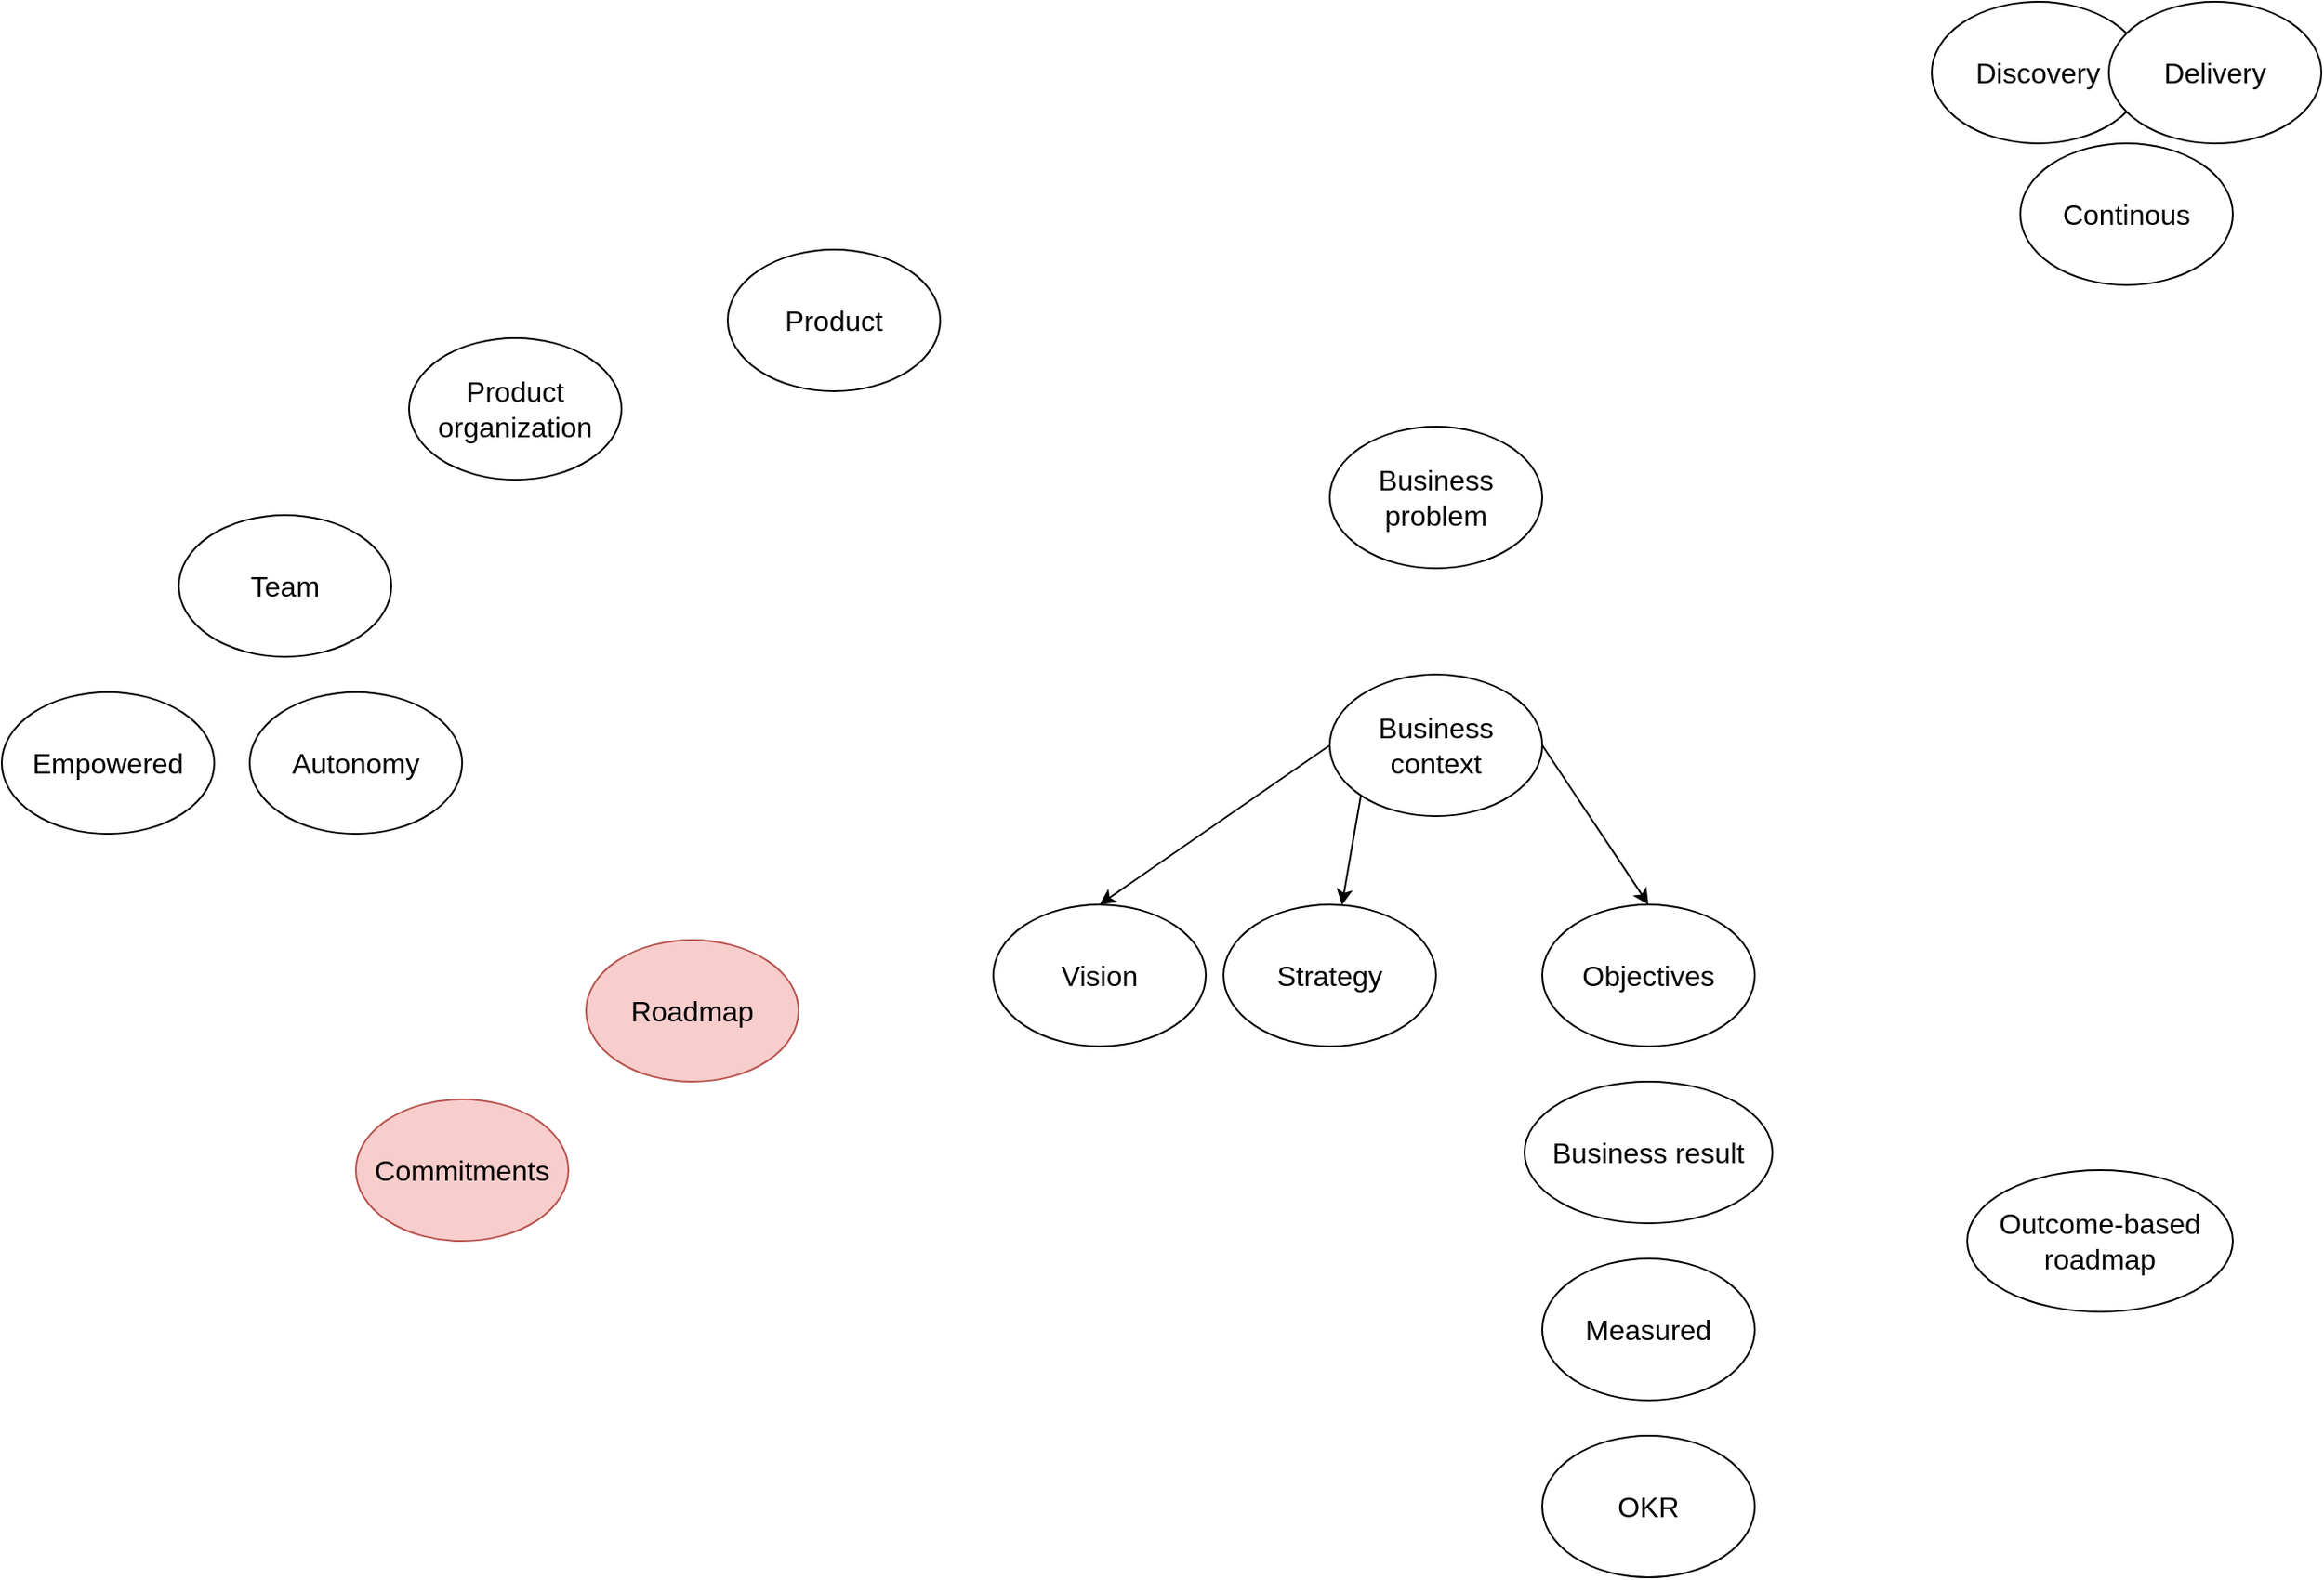 <mxfile version="12.4.7" type="github">
  <diagram id="jnQUaKEMtfjyKbJyfA8F" name="Page-1">
    <mxGraphModel dx="1896" dy="1159" grid="1" gridSize="10" guides="1" tooltips="1" connect="1" arrows="1" fold="1" page="1" pageScale="1" pageWidth="3300" pageHeight="2339" math="0" shadow="0">
      <root>
        <mxCell id="0"/>
        <mxCell id="1" parent="0"/>
        <mxCell id="eA2Bc0m0vbRMlsxlkseu-1" value="&lt;font style=&quot;font-size: 16px&quot;&gt;Product&lt;/font&gt;" style="ellipse;whiteSpace=wrap;html=1;" parent="1" vertex="1">
          <mxGeometry x="1850" y="940" width="120" height="80" as="geometry"/>
        </mxCell>
        <mxCell id="eA2Bc0m0vbRMlsxlkseu-2" value="&lt;font style=&quot;font-size: 16px&quot;&gt;Team&lt;/font&gt;" style="ellipse;whiteSpace=wrap;html=1;" parent="1" vertex="1">
          <mxGeometry x="1540" y="1090" width="120" height="80" as="geometry"/>
        </mxCell>
        <mxCell id="eA2Bc0m0vbRMlsxlkseu-3" value="&lt;font style=&quot;font-size: 16px&quot;&gt;Discovery&lt;/font&gt;" style="ellipse;whiteSpace=wrap;html=1;" parent="1" vertex="1">
          <mxGeometry x="2530" y="800" width="120" height="80" as="geometry"/>
        </mxCell>
        <mxCell id="eA2Bc0m0vbRMlsxlkseu-4" value="&lt;font style=&quot;font-size: 16px&quot;&gt;Delivery&lt;/font&gt;" style="ellipse;whiteSpace=wrap;html=1;" parent="1" vertex="1">
          <mxGeometry x="2630" y="800" width="120" height="80" as="geometry"/>
        </mxCell>
        <mxCell id="eA2Bc0m0vbRMlsxlkseu-5" value="&lt;font style=&quot;font-size: 16px&quot;&gt;Vision&lt;br&gt;&lt;/font&gt;" style="ellipse;whiteSpace=wrap;html=1;" parent="1" vertex="1">
          <mxGeometry x="2000" y="1310" width="120" height="80" as="geometry"/>
        </mxCell>
        <mxCell id="eA2Bc0m0vbRMlsxlkseu-6" value="&lt;font style=&quot;font-size: 16px&quot;&gt;Strategy&lt;br&gt;&lt;/font&gt;" style="ellipse;whiteSpace=wrap;html=1;" parent="1" vertex="1">
          <mxGeometry x="2130" y="1310" width="120" height="80" as="geometry"/>
        </mxCell>
        <mxCell id="L22eh80JxhvPlCMIQLNT-1" value="&lt;font style=&quot;font-size: 16px&quot;&gt;Product organization&lt;/font&gt;" style="ellipse;whiteSpace=wrap;html=1;" vertex="1" parent="1">
          <mxGeometry x="1670" y="990" width="120" height="80" as="geometry"/>
        </mxCell>
        <mxCell id="L22eh80JxhvPlCMIQLNT-2" value="&lt;font style=&quot;font-size: 16px&quot;&gt;Business context&lt;br&gt;&lt;/font&gt;" style="ellipse;whiteSpace=wrap;html=1;" vertex="1" parent="1">
          <mxGeometry x="2190" y="1180" width="120" height="80" as="geometry"/>
        </mxCell>
        <mxCell id="L22eh80JxhvPlCMIQLNT-3" value="&lt;font style=&quot;font-size: 16px&quot;&gt;Objectives&lt;br&gt;&lt;/font&gt;" style="ellipse;whiteSpace=wrap;html=1;" vertex="1" parent="1">
          <mxGeometry x="2310" y="1310" width="120" height="80" as="geometry"/>
        </mxCell>
        <mxCell id="L22eh80JxhvPlCMIQLNT-4" value="" style="endArrow=classic;html=1;exitX=0;exitY=0.5;exitDx=0;exitDy=0;entryX=0.5;entryY=0;entryDx=0;entryDy=0;" edge="1" parent="1" source="L22eh80JxhvPlCMIQLNT-2" target="eA2Bc0m0vbRMlsxlkseu-5">
          <mxGeometry width="50" height="50" relative="1" as="geometry">
            <mxPoint x="1770" y="1480" as="sourcePoint"/>
            <mxPoint x="1820" y="1430" as="targetPoint"/>
          </mxGeometry>
        </mxCell>
        <mxCell id="L22eh80JxhvPlCMIQLNT-5" value="" style="endArrow=classic;html=1;exitX=0;exitY=1;exitDx=0;exitDy=0;" edge="1" parent="1" source="L22eh80JxhvPlCMIQLNT-2" target="eA2Bc0m0vbRMlsxlkseu-6">
          <mxGeometry width="50" height="50" relative="1" as="geometry">
            <mxPoint x="2200" y="1230" as="sourcePoint"/>
            <mxPoint x="2070" y="1320" as="targetPoint"/>
          </mxGeometry>
        </mxCell>
        <mxCell id="L22eh80JxhvPlCMIQLNT-6" value="" style="endArrow=classic;html=1;entryX=0.5;entryY=0;entryDx=0;entryDy=0;exitX=1;exitY=0.5;exitDx=0;exitDy=0;" edge="1" parent="1" source="L22eh80JxhvPlCMIQLNT-2" target="L22eh80JxhvPlCMIQLNT-3">
          <mxGeometry width="50" height="50" relative="1" as="geometry">
            <mxPoint x="2050" y="1640" as="sourcePoint"/>
            <mxPoint x="2100" y="1590" as="targetPoint"/>
          </mxGeometry>
        </mxCell>
        <mxCell id="L22eh80JxhvPlCMIQLNT-7" value="&lt;span style=&quot;font-size: 16px&quot;&gt;Business problem&lt;/span&gt;" style="ellipse;whiteSpace=wrap;html=1;" vertex="1" parent="1">
          <mxGeometry x="2190" y="1040" width="120" height="80" as="geometry"/>
        </mxCell>
        <mxCell id="L22eh80JxhvPlCMIQLNT-8" value="&lt;font style=&quot;font-size: 16px&quot;&gt;OKR&lt;br&gt;&lt;/font&gt;" style="ellipse;whiteSpace=wrap;html=1;" vertex="1" parent="1">
          <mxGeometry x="2310" y="1610" width="120" height="80" as="geometry"/>
        </mxCell>
        <mxCell id="L22eh80JxhvPlCMIQLNT-9" value="&lt;font style=&quot;font-size: 16px&quot;&gt;Outcome-based roadmap&lt;br&gt;&lt;/font&gt;" style="ellipse;whiteSpace=wrap;html=1;" vertex="1" parent="1">
          <mxGeometry x="2550" y="1460" width="150" height="80" as="geometry"/>
        </mxCell>
        <mxCell id="L22eh80JxhvPlCMIQLNT-10" value="&lt;font style=&quot;font-size: 16px&quot;&gt;Autonomy&lt;/font&gt;" style="ellipse;whiteSpace=wrap;html=1;" vertex="1" parent="1">
          <mxGeometry x="1580" y="1190" width="120" height="80" as="geometry"/>
        </mxCell>
        <mxCell id="L22eh80JxhvPlCMIQLNT-11" value="&lt;span style=&quot;font-size: 16px&quot;&gt;Business result&lt;/span&gt;" style="ellipse;whiteSpace=wrap;html=1;" vertex="1" parent="1">
          <mxGeometry x="2300" y="1410" width="140" height="80" as="geometry"/>
        </mxCell>
        <mxCell id="L22eh80JxhvPlCMIQLNT-12" value="&lt;font style=&quot;font-size: 16px&quot;&gt;Roadmap&lt;/font&gt;" style="ellipse;whiteSpace=wrap;html=1;fillColor=#f8cecc;strokeColor=#b85450;" vertex="1" parent="1">
          <mxGeometry x="1770" y="1330" width="120" height="80" as="geometry"/>
        </mxCell>
        <mxCell id="L22eh80JxhvPlCMIQLNT-13" value="&lt;font style=&quot;font-size: 16px&quot;&gt;Measured&lt;/font&gt;" style="ellipse;whiteSpace=wrap;html=1;" vertex="1" parent="1">
          <mxGeometry x="2310" y="1510" width="120" height="80" as="geometry"/>
        </mxCell>
        <mxCell id="L22eh80JxhvPlCMIQLNT-14" value="&lt;font style=&quot;font-size: 16px&quot;&gt;Empowered&lt;/font&gt;" style="ellipse;whiteSpace=wrap;html=1;" vertex="1" parent="1">
          <mxGeometry x="1440" y="1190" width="120" height="80" as="geometry"/>
        </mxCell>
        <mxCell id="L22eh80JxhvPlCMIQLNT-15" value="&lt;font style=&quot;font-size: 16px&quot;&gt;Commitments&lt;/font&gt;" style="ellipse;whiteSpace=wrap;html=1;fillColor=#f8cecc;strokeColor=#b85450;" vertex="1" parent="1">
          <mxGeometry x="1640" y="1420" width="120" height="80" as="geometry"/>
        </mxCell>
        <mxCell id="L22eh80JxhvPlCMIQLNT-16" value="&lt;font style=&quot;font-size: 16px&quot;&gt;Continous&lt;/font&gt;" style="ellipse;whiteSpace=wrap;html=1;" vertex="1" parent="1">
          <mxGeometry x="2580" y="880" width="120" height="80" as="geometry"/>
        </mxCell>
      </root>
    </mxGraphModel>
  </diagram>
</mxfile>

